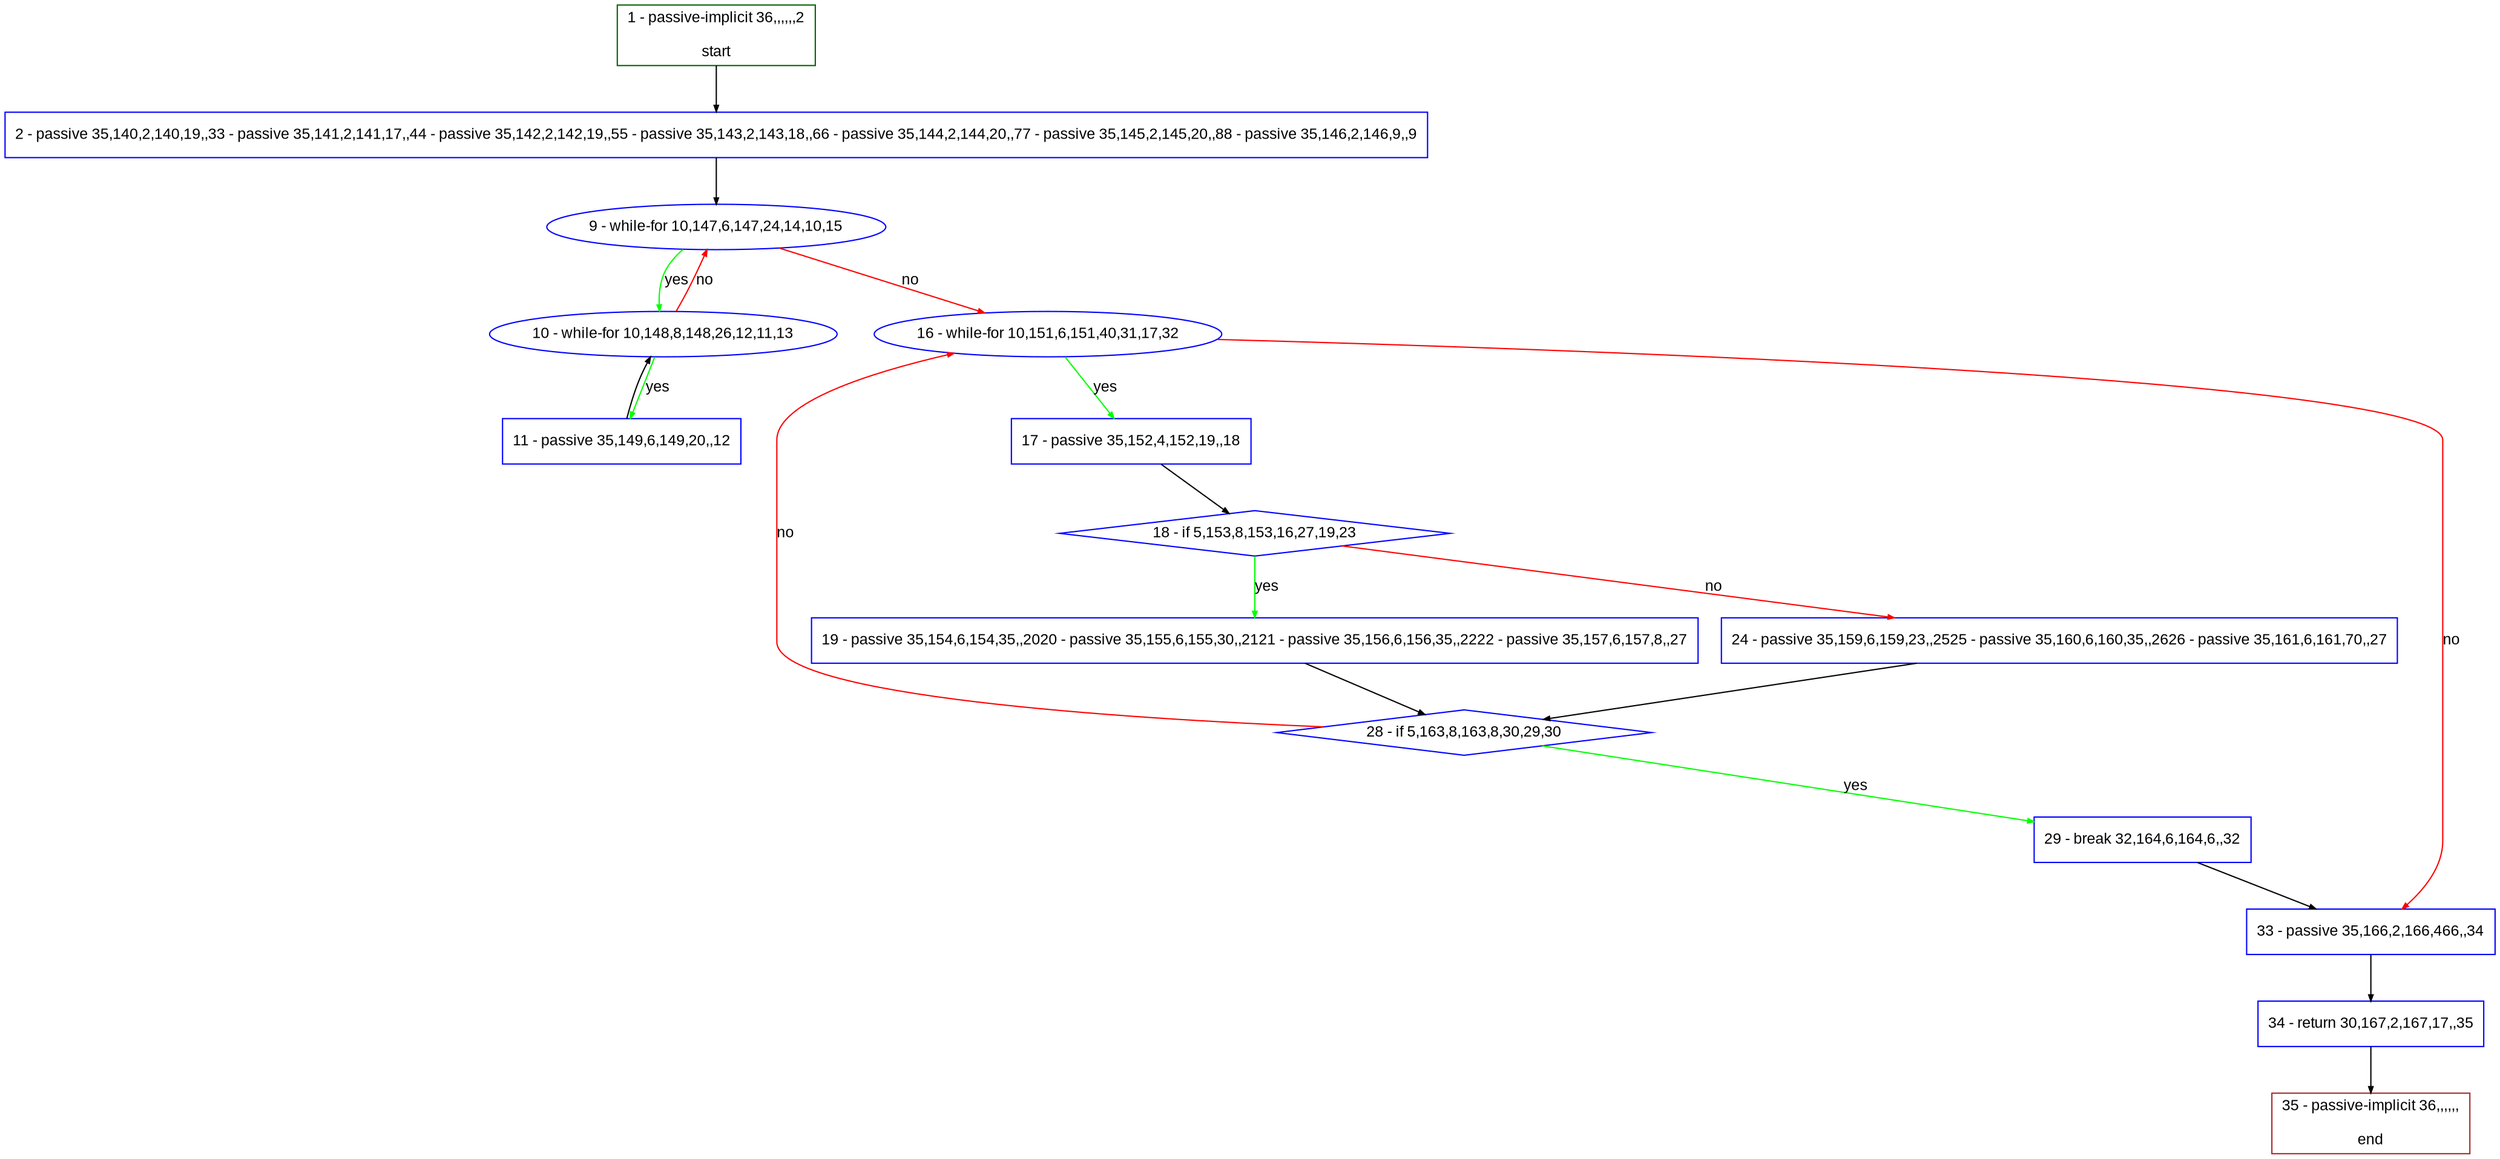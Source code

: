 digraph "" {
  graph [pack="true", label="", fontsize="12", packmode="clust", fontname="Arial", fillcolor="#FFFFCC", bgcolor="white", style="rounded,filled", compound="true"];
  node [node_initialized="no", label="", color="grey", fontsize="12", fillcolor="white", fontname="Arial", style="filled", shape="rectangle", compound="true", fixedsize="false"];
  edge [fontcolor="black", arrowhead="normal", arrowtail="none", arrowsize="0.5", ltail="", label="", color="black", fontsize="12", lhead="", fontname="Arial", dir="forward", compound="true"];
  __N1 [label="2 - passive 35,140,2,140,19,,33 - passive 35,141,2,141,17,,44 - passive 35,142,2,142,19,,55 - passive 35,143,2,143,18,,66 - passive 35,144,2,144,20,,77 - passive 35,145,2,145,20,,88 - passive 35,146,2,146,9,,9", color="#0000ff", fillcolor="#ffffff", style="filled", shape="box"];
  __N2 [label="1 - passive-implicit 36,,,,,,2\n\nstart", color="#006400", fillcolor="#ffffff", style="filled", shape="box"];
  __N3 [label="9 - while-for 10,147,6,147,24,14,10,15", color="#0000ff", fillcolor="#ffffff", style="filled", shape="oval"];
  __N4 [label="10 - while-for 10,148,8,148,26,12,11,13", color="#0000ff", fillcolor="#ffffff", style="filled", shape="oval"];
  __N5 [label="16 - while-for 10,151,6,151,40,31,17,32", color="#0000ff", fillcolor="#ffffff", style="filled", shape="oval"];
  __N6 [label="11 - passive 35,149,6,149,20,,12", color="#0000ff", fillcolor="#ffffff", style="filled", shape="box"];
  __N7 [label="17 - passive 35,152,4,152,19,,18", color="#0000ff", fillcolor="#ffffff", style="filled", shape="box"];
  __N8 [label="33 - passive 35,166,2,166,466,,34", color="#0000ff", fillcolor="#ffffff", style="filled", shape="box"];
  __N9 [label="18 - if 5,153,8,153,16,27,19,23", color="#0000ff", fillcolor="#ffffff", style="filled", shape="diamond"];
  __N10 [label="19 - passive 35,154,6,154,35,,2020 - passive 35,155,6,155,30,,2121 - passive 35,156,6,156,35,,2222 - passive 35,157,6,157,8,,27", color="#0000ff", fillcolor="#ffffff", style="filled", shape="box"];
  __N11 [label="24 - passive 35,159,6,159,23,,2525 - passive 35,160,6,160,35,,2626 - passive 35,161,6,161,70,,27", color="#0000ff", fillcolor="#ffffff", style="filled", shape="box"];
  __N12 [label="28 - if 5,163,8,163,8,30,29,30", color="#0000ff", fillcolor="#ffffff", style="filled", shape="diamond"];
  __N13 [label="29 - break 32,164,6,164,6,,32", color="#0000ff", fillcolor="#ffffff", style="filled", shape="box"];
  __N14 [label="34 - return 30,167,2,167,17,,35", color="#0000ff", fillcolor="#ffffff", style="filled", shape="box"];
  __N15 [label="35 - passive-implicit 36,,,,,,\n\nend", color="#a52a2a", fillcolor="#ffffff", style="filled", shape="box"];
  __N2 -> __N1 [arrowhead="normal", arrowtail="none", color="#000000", label="", dir="forward"];
  __N1 -> __N3 [arrowhead="normal", arrowtail="none", color="#000000", label="", dir="forward"];
  __N3 -> __N4 [arrowhead="normal", arrowtail="none", color="#00ff00", label="yes", dir="forward"];
  __N4 -> __N3 [arrowhead="normal", arrowtail="none", color="#ff0000", label="no", dir="forward"];
  __N3 -> __N5 [arrowhead="normal", arrowtail="none", color="#ff0000", label="no", dir="forward"];
  __N4 -> __N6 [arrowhead="normal", arrowtail="none", color="#00ff00", label="yes", dir="forward"];
  __N6 -> __N4 [arrowhead="normal", arrowtail="none", color="#000000", label="", dir="forward"];
  __N5 -> __N7 [arrowhead="normal", arrowtail="none", color="#00ff00", label="yes", dir="forward"];
  __N5 -> __N8 [arrowhead="normal", arrowtail="none", color="#ff0000", label="no", dir="forward"];
  __N7 -> __N9 [arrowhead="normal", arrowtail="none", color="#000000", label="", dir="forward"];
  __N9 -> __N10 [arrowhead="normal", arrowtail="none", color="#00ff00", label="yes", dir="forward"];
  __N9 -> __N11 [arrowhead="normal", arrowtail="none", color="#ff0000", label="no", dir="forward"];
  __N10 -> __N12 [arrowhead="normal", arrowtail="none", color="#000000", label="", dir="forward"];
  __N11 -> __N12 [arrowhead="normal", arrowtail="none", color="#000000", label="", dir="forward"];
  __N12 -> __N5 [arrowhead="normal", arrowtail="none", color="#ff0000", label="no", dir="forward"];
  __N12 -> __N13 [arrowhead="normal", arrowtail="none", color="#00ff00", label="yes", dir="forward"];
  __N13 -> __N8 [arrowhead="normal", arrowtail="none", color="#000000", label="", dir="forward"];
  __N8 -> __N14 [arrowhead="normal", arrowtail="none", color="#000000", label="", dir="forward"];
  __N14 -> __N15 [arrowhead="normal", arrowtail="none", color="#000000", label="", dir="forward"];
}

